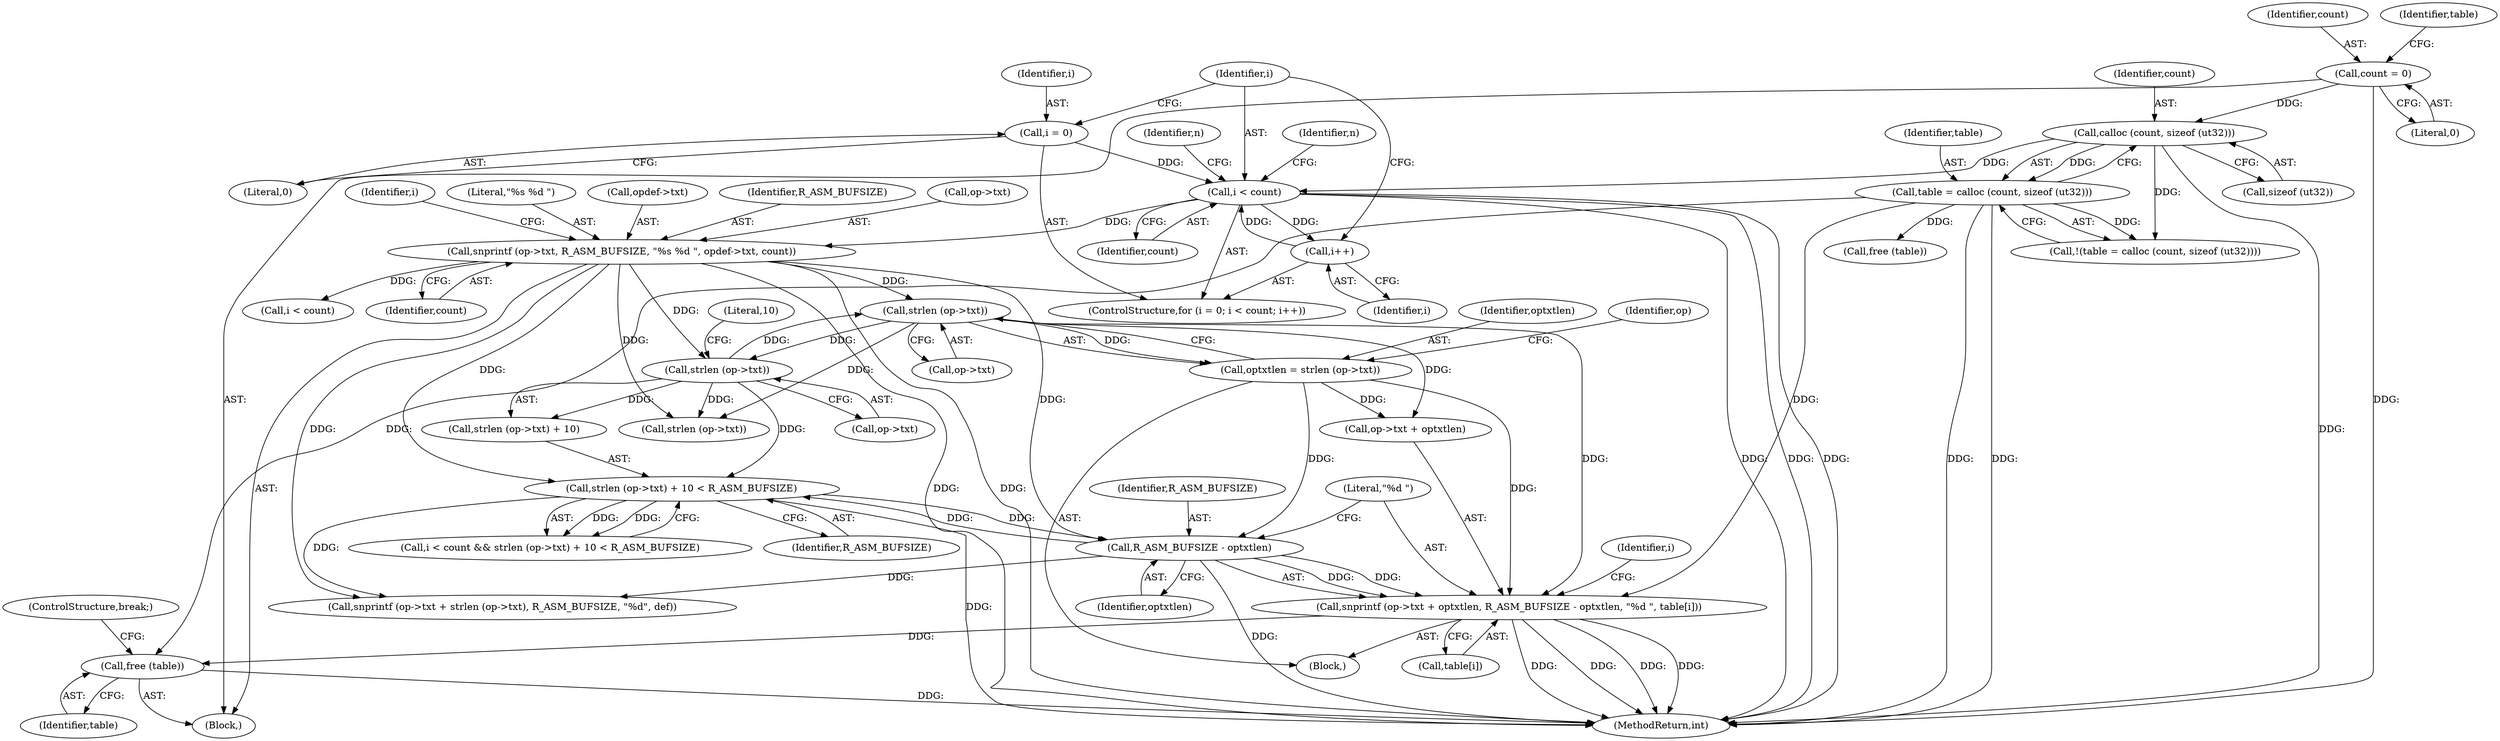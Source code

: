 digraph "0_radare2_bd276ef2fd8ac3401e65be7c126a43175ccfbcd7@array" {
"1000600" [label="(Call,snprintf (op->txt + optxtlen, R_ASM_BUFSIZE - optxtlen, \"%d \", table[i]))"];
"1000596" [label="(Call,strlen (op->txt))"];
"1000564" [label="(Call,snprintf (op->txt, R_ASM_BUFSIZE, \"%s %d \", opdef->txt, count))"];
"1000494" [label="(Call,i < count)"];
"1000497" [label="(Call,i++)"];
"1000491" [label="(Call,i = 0)"];
"1000475" [label="(Call,calloc (count, sizeof (ut32)))"];
"1000437" [label="(Call,count = 0)"];
"1000584" [label="(Call,strlen (op->txt))"];
"1000594" [label="(Call,optxtlen = strlen (op->txt))"];
"1000606" [label="(Call,R_ASM_BUFSIZE - optxtlen)"];
"1000582" [label="(Call,strlen (op->txt) + 10 < R_ASM_BUFSIZE)"];
"1000473" [label="(Call,table = calloc (count, sizeof (ut32)))"];
"1000625" [label="(Call,free (table))"];
"1000594" [label="(Call,optxtlen = strlen (op->txt))"];
"1000498" [label="(Identifier,i)"];
"1000627" [label="(ControlStructure,break;)"];
"1000494" [label="(Call,i < count)"];
"1000583" [label="(Call,strlen (op->txt) + 10)"];
"1000610" [label="(Call,table[i])"];
"1000438" [label="(Identifier,count)"];
"1000609" [label="(Literal,\"%d \")"];
"1000578" [label="(Call,i < count && strlen (op->txt) + 10 < R_ASM_BUFSIZE)"];
"1000601" [label="(Call,op->txt + optxtlen)"];
"1000625" [label="(Call,free (table))"];
"1000606" [label="(Call,R_ASM_BUFSIZE - optxtlen)"];
"1000565" [label="(Call,op->txt)"];
"1000579" [label="(Call,i < count)"];
"1000576" [label="(Identifier,i)"];
"1000618" [label="(Call,strlen (op->txt))"];
"1000595" [label="(Identifier,optxtlen)"];
"1000439" [label="(Literal,0)"];
"1000569" [label="(Literal,\"%s %d \")"];
"1000492" [label="(Identifier,i)"];
"1000573" [label="(Identifier,count)"];
"1000564" [label="(Call,snprintf (op->txt, R_ASM_BUFSIZE, \"%s %d \", opdef->txt, count))"];
"1000435" [label="(Block,)"];
"1000501" [label="(Identifier,n)"];
"1000476" [label="(Identifier,count)"];
"1000532" [label="(Identifier,n)"];
"1000490" [label="(ControlStructure,for (i = 0; i < count; i++))"];
"1000495" [label="(Identifier,i)"];
"1000588" [label="(Literal,10)"];
"1000607" [label="(Identifier,R_ASM_BUFSIZE)"];
"1000570" [label="(Call,opdef->txt)"];
"1000600" [label="(Call,snprintf (op->txt + optxtlen, R_ASM_BUFSIZE - optxtlen, \"%d \", table[i]))"];
"1000591" [label="(Identifier,i)"];
"1000568" [label="(Identifier,R_ASM_BUFSIZE)"];
"1000589" [label="(Identifier,R_ASM_BUFSIZE)"];
"1000596" [label="(Call,strlen (op->txt))"];
"1000629" [label="(Call,free (table))"];
"1000473" [label="(Call,table = calloc (count, sizeof (ut32)))"];
"1000613" [label="(Call,snprintf (op->txt + strlen (op->txt), R_ASM_BUFSIZE, \"%d\", def))"];
"1001086" [label="(MethodReturn,int)"];
"1000496" [label="(Identifier,count)"];
"1000474" [label="(Identifier,table)"];
"1000584" [label="(Call,strlen (op->txt))"];
"1000603" [label="(Identifier,op)"];
"1000491" [label="(Call,i = 0)"];
"1000475" [label="(Call,calloc (count, sizeof (ut32)))"];
"1000493" [label="(Literal,0)"];
"1000442" [label="(Identifier,table)"];
"1000582" [label="(Call,strlen (op->txt) + 10 < R_ASM_BUFSIZE)"];
"1000437" [label="(Call,count = 0)"];
"1000585" [label="(Call,op->txt)"];
"1000497" [label="(Call,i++)"];
"1000626" [label="(Identifier,table)"];
"1000608" [label="(Identifier,optxtlen)"];
"1000472" [label="(Call,!(table = calloc (count, sizeof (ut32))))"];
"1000597" [label="(Call,op->txt)"];
"1000477" [label="(Call,sizeof (ut32))"];
"1000592" [label="(Block,)"];
"1000600" -> "1000592"  [label="AST: "];
"1000600" -> "1000610"  [label="CFG: "];
"1000601" -> "1000600"  [label="AST: "];
"1000606" -> "1000600"  [label="AST: "];
"1000609" -> "1000600"  [label="AST: "];
"1000610" -> "1000600"  [label="AST: "];
"1000591" -> "1000600"  [label="CFG: "];
"1000600" -> "1001086"  [label="DDG: "];
"1000600" -> "1001086"  [label="DDG: "];
"1000600" -> "1001086"  [label="DDG: "];
"1000600" -> "1001086"  [label="DDG: "];
"1000596" -> "1000600"  [label="DDG: "];
"1000594" -> "1000600"  [label="DDG: "];
"1000606" -> "1000600"  [label="DDG: "];
"1000606" -> "1000600"  [label="DDG: "];
"1000473" -> "1000600"  [label="DDG: "];
"1000600" -> "1000625"  [label="DDG: "];
"1000596" -> "1000594"  [label="AST: "];
"1000596" -> "1000597"  [label="CFG: "];
"1000597" -> "1000596"  [label="AST: "];
"1000594" -> "1000596"  [label="CFG: "];
"1000596" -> "1000584"  [label="DDG: "];
"1000596" -> "1000594"  [label="DDG: "];
"1000564" -> "1000596"  [label="DDG: "];
"1000584" -> "1000596"  [label="DDG: "];
"1000596" -> "1000601"  [label="DDG: "];
"1000596" -> "1000618"  [label="DDG: "];
"1000564" -> "1000435"  [label="AST: "];
"1000564" -> "1000573"  [label="CFG: "];
"1000565" -> "1000564"  [label="AST: "];
"1000568" -> "1000564"  [label="AST: "];
"1000569" -> "1000564"  [label="AST: "];
"1000570" -> "1000564"  [label="AST: "];
"1000573" -> "1000564"  [label="AST: "];
"1000576" -> "1000564"  [label="CFG: "];
"1000564" -> "1001086"  [label="DDG: "];
"1000564" -> "1001086"  [label="DDG: "];
"1000494" -> "1000564"  [label="DDG: "];
"1000564" -> "1000579"  [label="DDG: "];
"1000564" -> "1000584"  [label="DDG: "];
"1000564" -> "1000582"  [label="DDG: "];
"1000564" -> "1000606"  [label="DDG: "];
"1000564" -> "1000618"  [label="DDG: "];
"1000564" -> "1000613"  [label="DDG: "];
"1000494" -> "1000490"  [label="AST: "];
"1000494" -> "1000496"  [label="CFG: "];
"1000495" -> "1000494"  [label="AST: "];
"1000496" -> "1000494"  [label="AST: "];
"1000501" -> "1000494"  [label="CFG: "];
"1000532" -> "1000494"  [label="CFG: "];
"1000494" -> "1001086"  [label="DDG: "];
"1000494" -> "1001086"  [label="DDG: "];
"1000494" -> "1001086"  [label="DDG: "];
"1000497" -> "1000494"  [label="DDG: "];
"1000491" -> "1000494"  [label="DDG: "];
"1000475" -> "1000494"  [label="DDG: "];
"1000494" -> "1000497"  [label="DDG: "];
"1000497" -> "1000490"  [label="AST: "];
"1000497" -> "1000498"  [label="CFG: "];
"1000498" -> "1000497"  [label="AST: "];
"1000495" -> "1000497"  [label="CFG: "];
"1000491" -> "1000490"  [label="AST: "];
"1000491" -> "1000493"  [label="CFG: "];
"1000492" -> "1000491"  [label="AST: "];
"1000493" -> "1000491"  [label="AST: "];
"1000495" -> "1000491"  [label="CFG: "];
"1000475" -> "1000473"  [label="AST: "];
"1000475" -> "1000477"  [label="CFG: "];
"1000476" -> "1000475"  [label="AST: "];
"1000477" -> "1000475"  [label="AST: "];
"1000473" -> "1000475"  [label="CFG: "];
"1000475" -> "1001086"  [label="DDG: "];
"1000475" -> "1000472"  [label="DDG: "];
"1000475" -> "1000473"  [label="DDG: "];
"1000437" -> "1000475"  [label="DDG: "];
"1000437" -> "1000435"  [label="AST: "];
"1000437" -> "1000439"  [label="CFG: "];
"1000438" -> "1000437"  [label="AST: "];
"1000439" -> "1000437"  [label="AST: "];
"1000442" -> "1000437"  [label="CFG: "];
"1000437" -> "1001086"  [label="DDG: "];
"1000584" -> "1000583"  [label="AST: "];
"1000584" -> "1000585"  [label="CFG: "];
"1000585" -> "1000584"  [label="AST: "];
"1000588" -> "1000584"  [label="CFG: "];
"1000584" -> "1000582"  [label="DDG: "];
"1000584" -> "1000583"  [label="DDG: "];
"1000584" -> "1000618"  [label="DDG: "];
"1000594" -> "1000592"  [label="AST: "];
"1000595" -> "1000594"  [label="AST: "];
"1000603" -> "1000594"  [label="CFG: "];
"1000594" -> "1000601"  [label="DDG: "];
"1000594" -> "1000606"  [label="DDG: "];
"1000606" -> "1000608"  [label="CFG: "];
"1000607" -> "1000606"  [label="AST: "];
"1000608" -> "1000606"  [label="AST: "];
"1000609" -> "1000606"  [label="CFG: "];
"1000606" -> "1001086"  [label="DDG: "];
"1000606" -> "1000582"  [label="DDG: "];
"1000582" -> "1000606"  [label="DDG: "];
"1000606" -> "1000613"  [label="DDG: "];
"1000582" -> "1000578"  [label="AST: "];
"1000582" -> "1000589"  [label="CFG: "];
"1000583" -> "1000582"  [label="AST: "];
"1000589" -> "1000582"  [label="AST: "];
"1000578" -> "1000582"  [label="CFG: "];
"1000582" -> "1001086"  [label="DDG: "];
"1000582" -> "1000578"  [label="DDG: "];
"1000582" -> "1000578"  [label="DDG: "];
"1000582" -> "1000613"  [label="DDG: "];
"1000473" -> "1000472"  [label="AST: "];
"1000474" -> "1000473"  [label="AST: "];
"1000472" -> "1000473"  [label="CFG: "];
"1000473" -> "1001086"  [label="DDG: "];
"1000473" -> "1001086"  [label="DDG: "];
"1000473" -> "1000472"  [label="DDG: "];
"1000473" -> "1000625"  [label="DDG: "];
"1000473" -> "1000629"  [label="DDG: "];
"1000625" -> "1000435"  [label="AST: "];
"1000625" -> "1000626"  [label="CFG: "];
"1000626" -> "1000625"  [label="AST: "];
"1000627" -> "1000625"  [label="CFG: "];
"1000625" -> "1001086"  [label="DDG: "];
}
